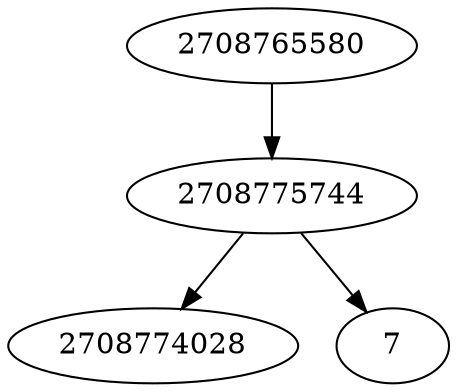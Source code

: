 strict digraph  {
2708775744;
2708765580;
2708774028;
7;
2708775744 -> 7;
2708775744 -> 2708774028;
2708765580 -> 2708775744;
}
